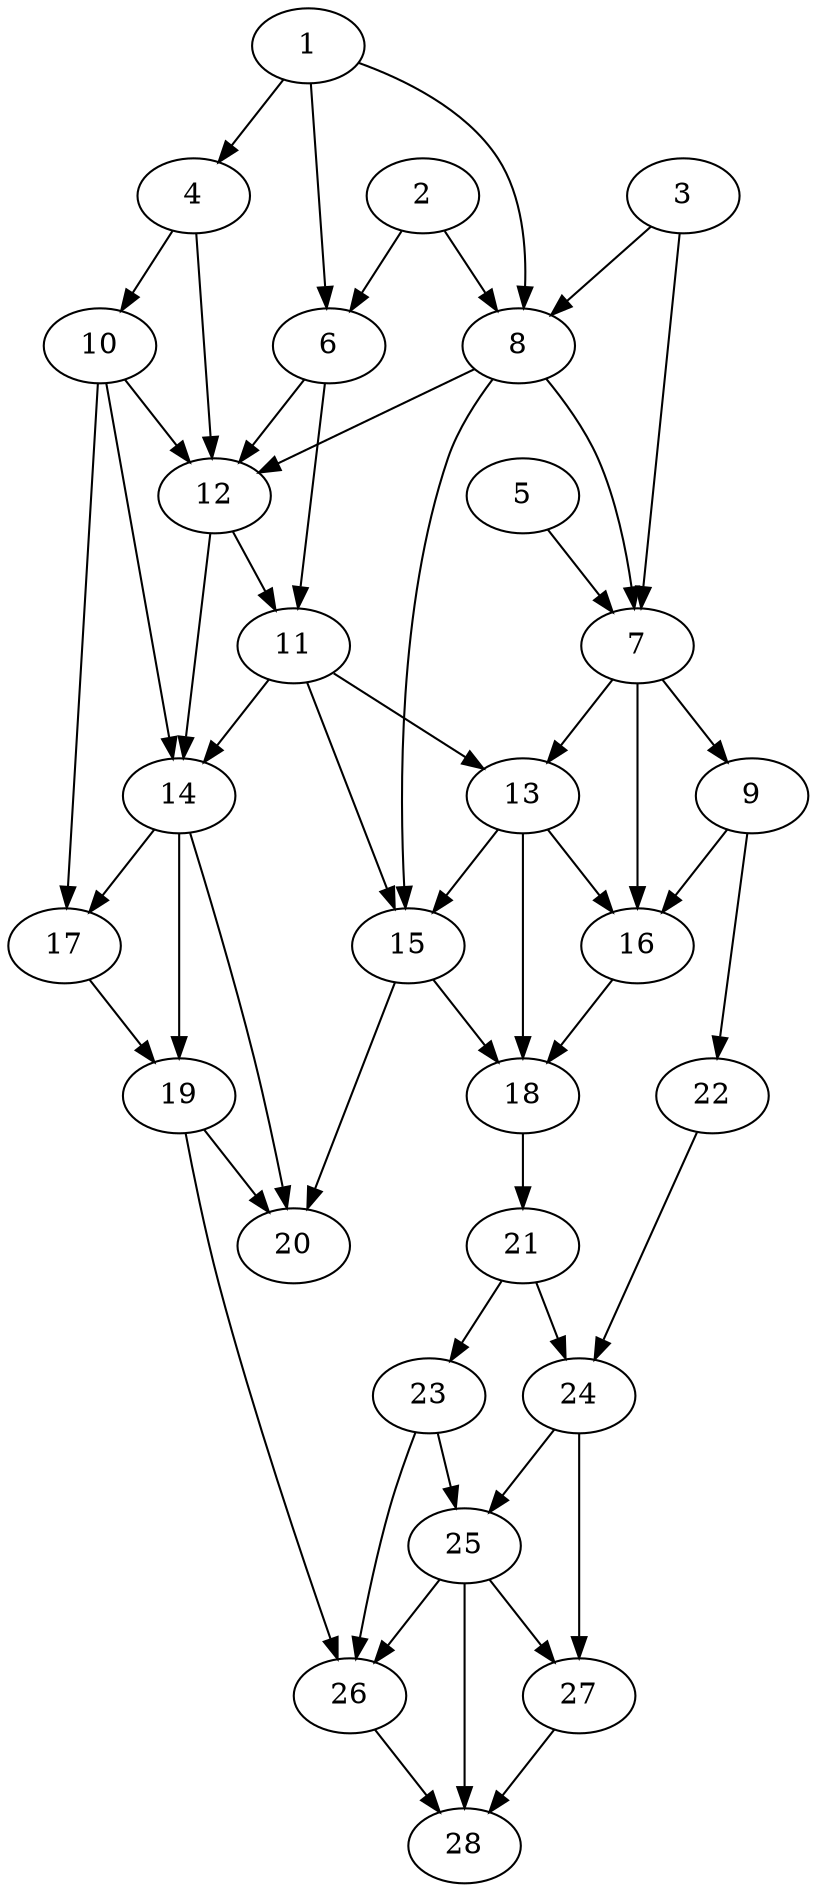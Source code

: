digraph g
{
1;2;3;4;5;6;7;8;9;10;11;12;13;14;15;16;17;18;19;20;21;22;23;24;25;26;27;28;
1->6;
1->4;
1->8;
2->6;
2->8;
3->8;
3->7;
5->7;
8->7;
7->9;
7->16;
7->13;
8->12;
8->15;
6->11;
6->12;
4->10;
4->12;
10->12;
10->14;
10->17;
12->14;
12->11;
11->14;
11->15;
11->13;
13->15;
13->18;
13->16;
9->16;
9->22;
16->18;
15->18;
15->20;
14->20;
14->19;
14->17;
17->19;
19->20;
19->26;
18->21;
21->23;
21->24;
22->24;
24->27;
24->25;
23->26;
23->25;
25->26;
25->28;
25->27;
26->28;
27->28;
}